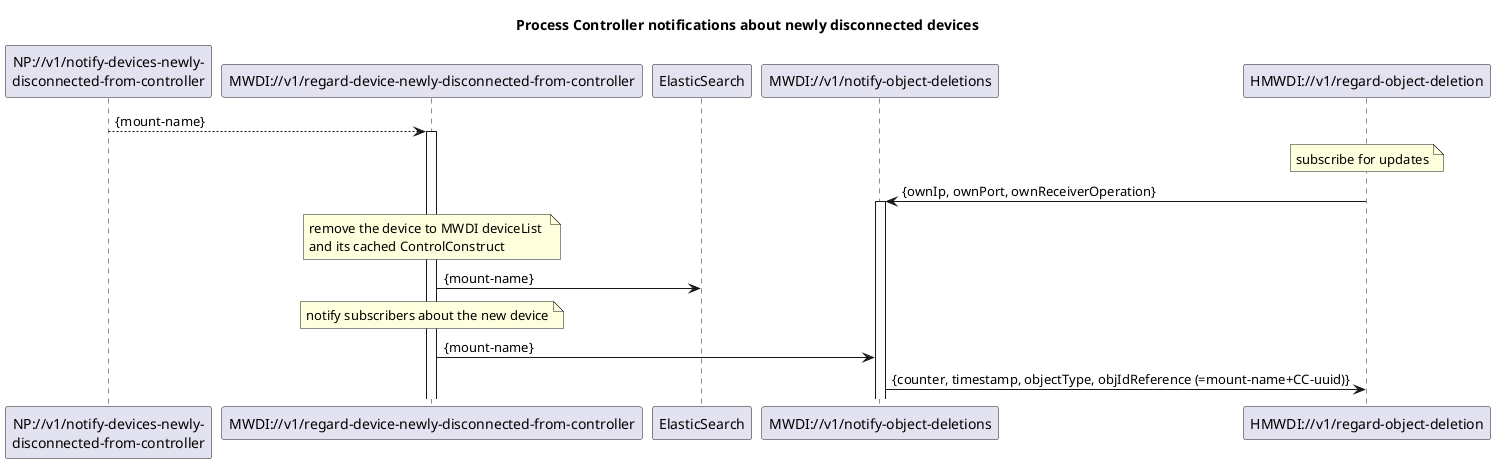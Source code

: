 @startuml
skinparam responseMessageBelowArrow true
skinparam participant {
  StereotypeFontSize 12  
}

title Process Controller notifications about newly disconnected devices

'participants
participant "NP://v1/notify-devices-newly-\ndisconnected-from-controller" as npmsg
participant "MWDI://v1/regard-device-newly-disconnected-from-controller" as mwdi
participant "ElasticSearch" as es
participant "MWDI://v1/notify-object-deletions" as notify
participant "HMWDI://v1/regard-object-deletion" as subscriberOp

npmsg --> mwdi: {mount-name}
activate mwdi

note over subscriberOp: subscribe for updates
subscriberOp -> notify: {ownIp, ownPort, ownReceiverOperation} 
activate notify

note over mwdi: remove the device to MWDI deviceList \nand its cached ControlConstruct
mwdi -> es: {mount-name}

note over mwdi: notify subscribers about the new device

mwdi -> notify: {mount-name}
notify -> subscriberOp: {counter, timestamp, objectType, objIdReference (=mount-name+CC-uuid)}



@enduml